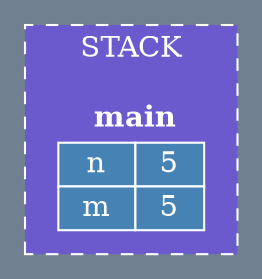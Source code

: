 digraph{
      bgcolor="slategrey";
      subgraph cluster_0 {
            fontcolor = "white";
            color = "white";
            style = dashed;
            label = "STACK";
            bgcolor = "slateblue";
            
            nodeA [
                  fontcolor="white"; 
                  shape=plaintext; 
                  label=<
                        <table border="0" cellborder="1" cellspacing="0" 
                        color="slateblue">
                              <tr>
                              <td colspan="2"> <b>  main </b> </td>
                              </tr>
                              <tr>
                                    <td color="white" bgcolor="steelblue"> n </td>
                                    <td color="white" bgcolor="steelblue"> 5 </td>
                              </tr>
                              <tr>
                                    <td color="white" bgcolor="steelblue"> m </td>
                                    <td color="white" bgcolor="steelblue"> 5 </td>
                              </tr>
                        </table>
                  >
            ];
      }
}